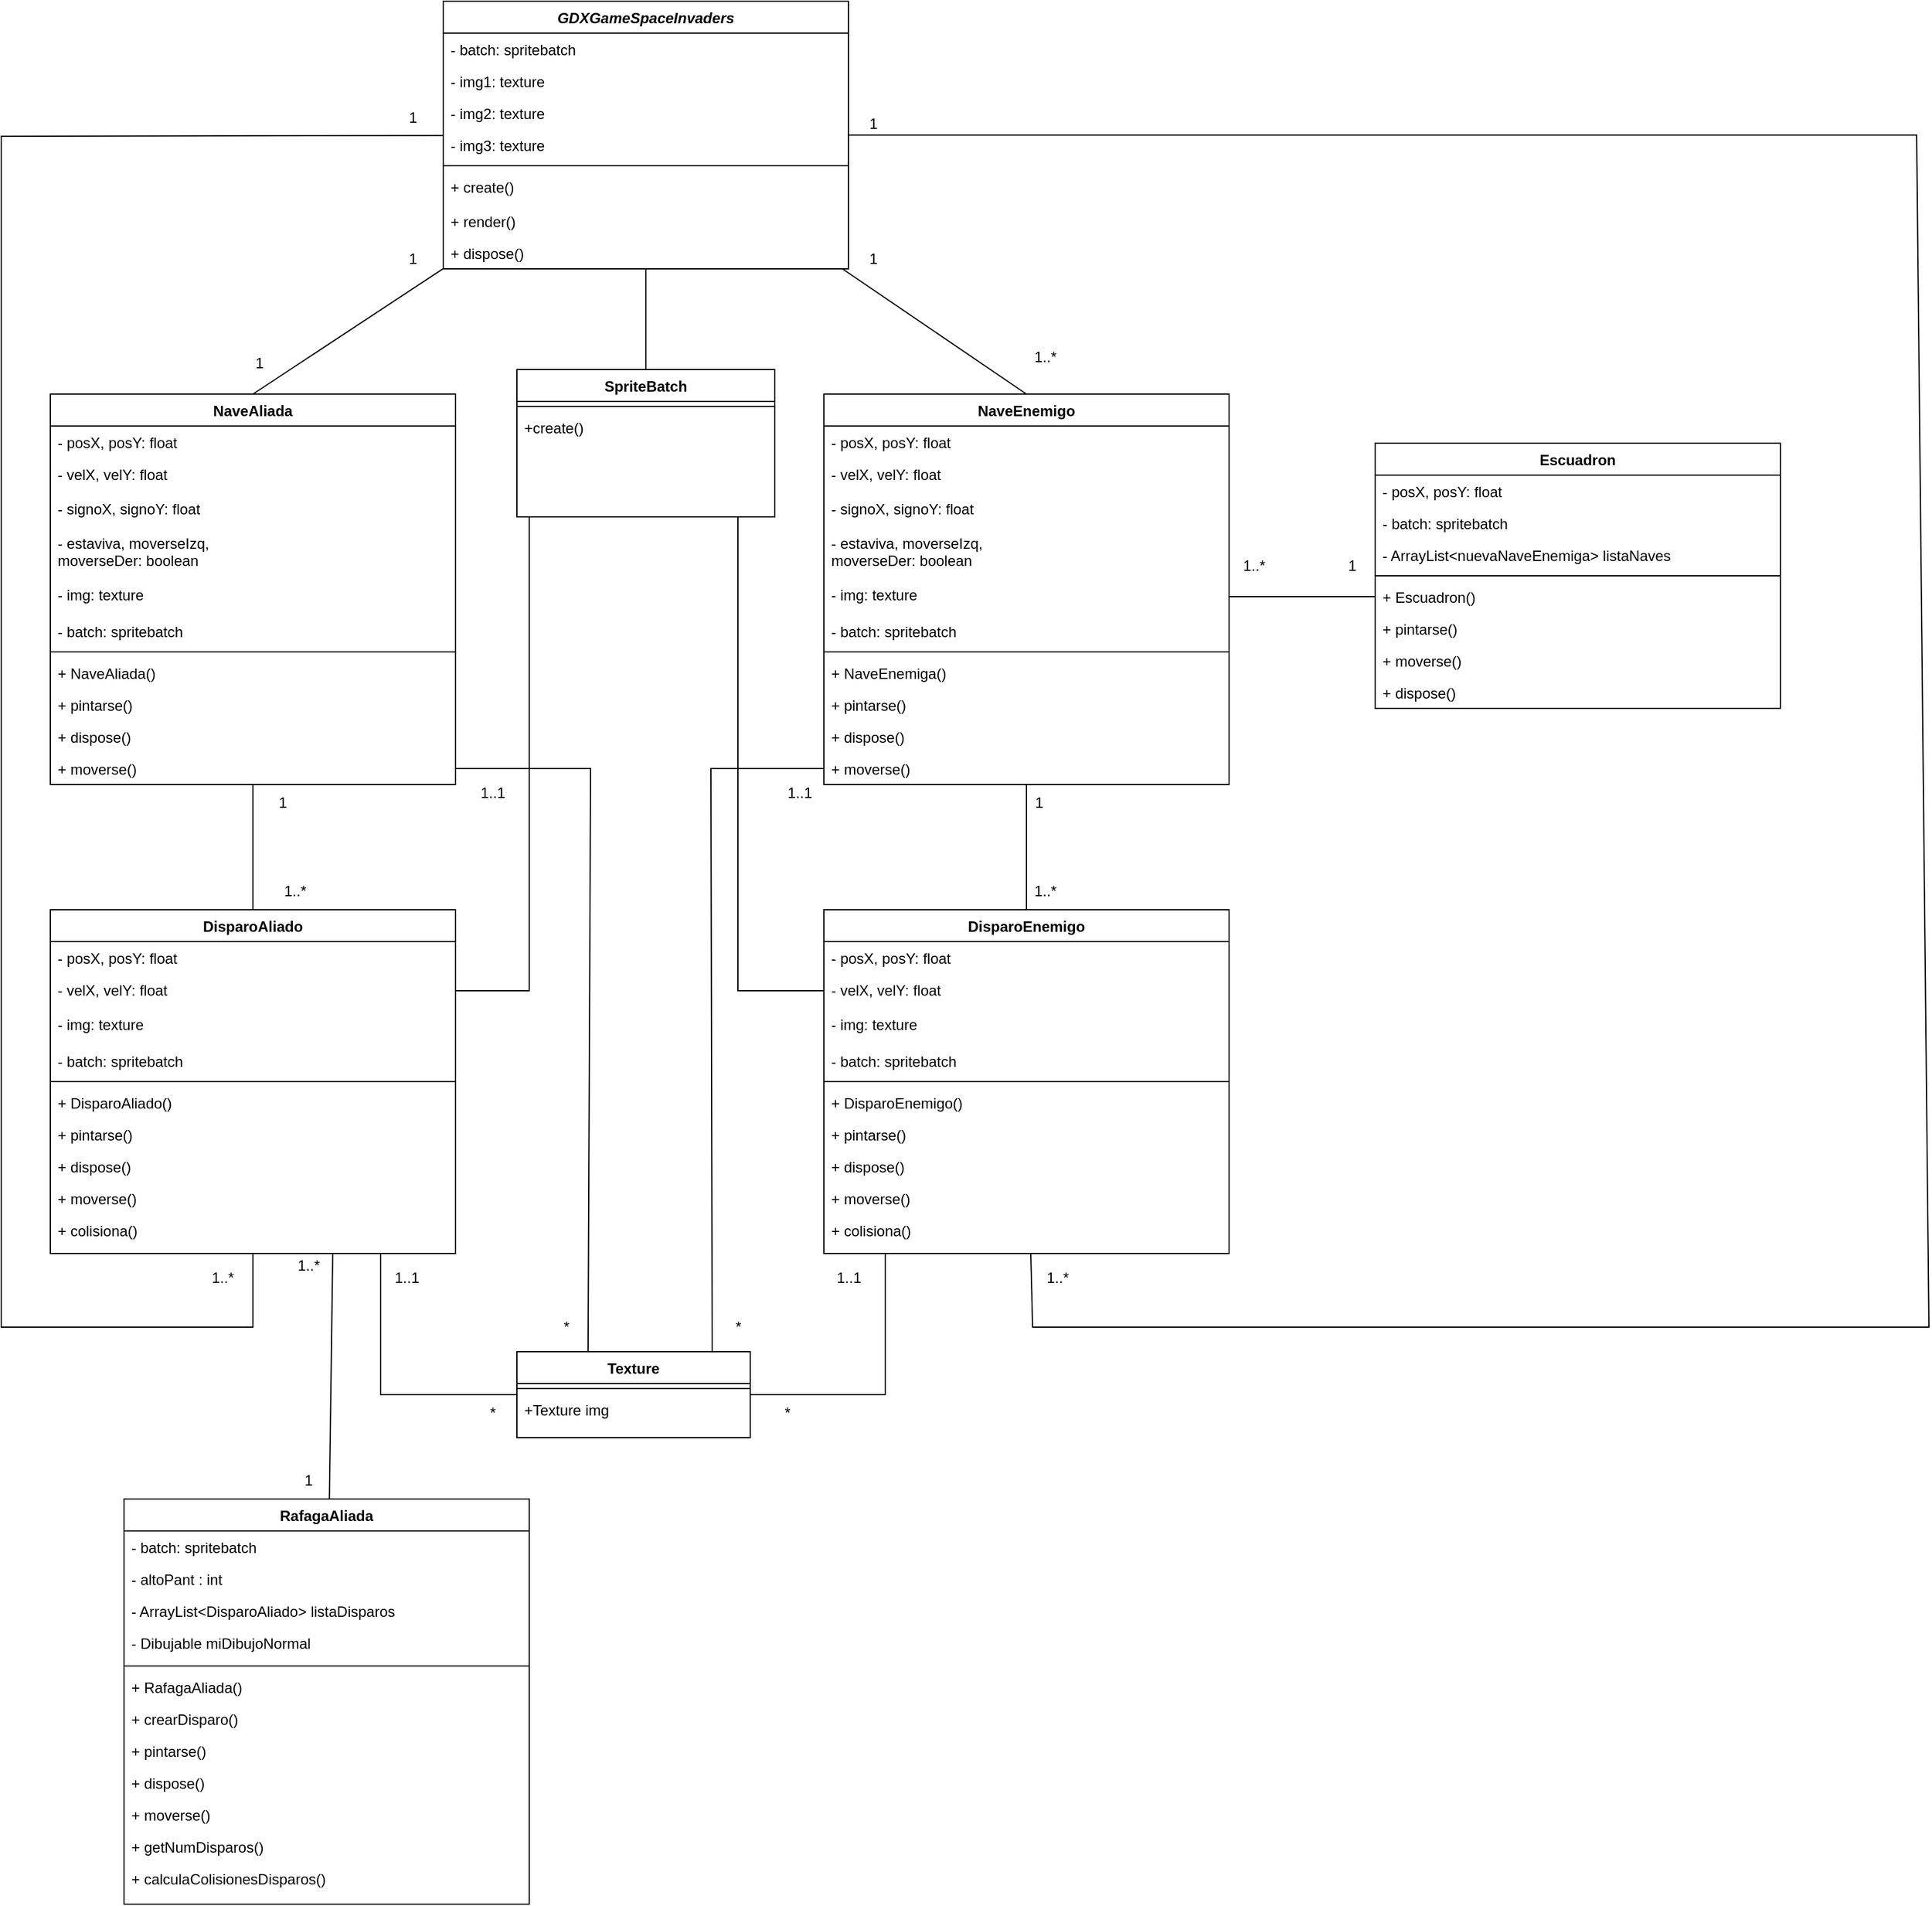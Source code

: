 <mxfile version="20.3.0" type="device"><diagram id="C5RBs43oDa-KdzZeNtuy" name="Page-1"><mxGraphModel dx="1422" dy="865" grid="1" gridSize="10" guides="1" tooltips="1" connect="1" arrows="1" fold="1" page="1" pageScale="1" pageWidth="1169" pageHeight="827" math="0" shadow="0"><root><mxCell id="WIyWlLk6GJQsqaUBKTNV-0"/><mxCell id="WIyWlLk6GJQsqaUBKTNV-1" parent="WIyWlLk6GJQsqaUBKTNV-0"/><mxCell id="zkfFHV4jXpPFQw0GAbJ--0" value="GDXGameSpaceInvaders" style="swimlane;fontStyle=3;align=center;verticalAlign=top;childLayout=stackLayout;horizontal=1;startSize=26;horizontalStack=0;resizeParent=1;resizeLast=0;collapsible=1;marginBottom=0;rounded=0;shadow=0;strokeWidth=1;" parent="WIyWlLk6GJQsqaUBKTNV-1" vertex="1"><mxGeometry x="410" y="40" width="330" height="218" as="geometry"><mxRectangle x="230" y="140" width="160" height="26" as="alternateBounds"/></mxGeometry></mxCell><mxCell id="zkfFHV4jXpPFQw0GAbJ--1" value="- batch: spritebatch" style="text;align=left;verticalAlign=top;spacingLeft=4;spacingRight=4;overflow=hidden;rotatable=0;points=[[0,0.5],[1,0.5]];portConstraint=eastwest;" parent="zkfFHV4jXpPFQw0GAbJ--0" vertex="1"><mxGeometry y="26" width="330" height="26" as="geometry"/></mxCell><mxCell id="zkfFHV4jXpPFQw0GAbJ--2" value="- img1: texture" style="text;align=left;verticalAlign=top;spacingLeft=4;spacingRight=4;overflow=hidden;rotatable=0;points=[[0,0.5],[1,0.5]];portConstraint=eastwest;rounded=0;shadow=0;html=0;" parent="zkfFHV4jXpPFQw0GAbJ--0" vertex="1"><mxGeometry y="52" width="330" height="26" as="geometry"/></mxCell><mxCell id="zkfFHV4jXpPFQw0GAbJ--3" value="- img2: texture" style="text;align=left;verticalAlign=top;spacingLeft=4;spacingRight=4;overflow=hidden;rotatable=0;points=[[0,0.5],[1,0.5]];portConstraint=eastwest;rounded=0;shadow=0;html=0;" parent="zkfFHV4jXpPFQw0GAbJ--0" vertex="1"><mxGeometry y="78" width="330" height="26" as="geometry"/></mxCell><mxCell id="EqvI8HDla4g1OKYi6Mlx-20" value="- img3: texture" style="text;align=left;verticalAlign=top;spacingLeft=4;spacingRight=4;overflow=hidden;rotatable=0;points=[[0,0.5],[1,0.5]];portConstraint=eastwest;rounded=0;shadow=0;html=0;" parent="zkfFHV4jXpPFQw0GAbJ--0" vertex="1"><mxGeometry y="104" width="330" height="26" as="geometry"/></mxCell><mxCell id="zkfFHV4jXpPFQw0GAbJ--4" value="" style="line;html=1;strokeWidth=1;align=left;verticalAlign=middle;spacingTop=-1;spacingLeft=3;spacingRight=3;rotatable=0;labelPosition=right;points=[];portConstraint=eastwest;" parent="zkfFHV4jXpPFQw0GAbJ--0" vertex="1"><mxGeometry y="130" width="330" height="8" as="geometry"/></mxCell><mxCell id="zkfFHV4jXpPFQw0GAbJ--5" value="+ create()" style="text;align=left;verticalAlign=top;spacingLeft=4;spacingRight=4;overflow=hidden;rotatable=0;points=[[0,0.5],[1,0.5]];portConstraint=eastwest;" parent="zkfFHV4jXpPFQw0GAbJ--0" vertex="1"><mxGeometry y="138" width="330" height="28" as="geometry"/></mxCell><mxCell id="EqvI8HDla4g1OKYi6Mlx-2" value="+ render()" style="text;align=left;verticalAlign=top;spacingLeft=4;spacingRight=4;overflow=hidden;rotatable=0;points=[[0,0.5],[1,0.5]];portConstraint=eastwest;rounded=0;shadow=0;html=0;" parent="zkfFHV4jXpPFQw0GAbJ--0" vertex="1"><mxGeometry y="166" width="330" height="26" as="geometry"/></mxCell><mxCell id="EqvI8HDla4g1OKYi6Mlx-3" value="+ dispose()" style="text;align=left;verticalAlign=top;spacingLeft=4;spacingRight=4;overflow=hidden;rotatable=0;points=[[0,0.5],[1,0.5]];portConstraint=eastwest;rounded=0;shadow=0;html=0;" parent="zkfFHV4jXpPFQw0GAbJ--0" vertex="1"><mxGeometry y="192" width="330" height="26" as="geometry"/></mxCell><mxCell id="zkfFHV4jXpPFQw0GAbJ--6" value="NaveAliada" style="swimlane;fontStyle=1;align=center;verticalAlign=top;childLayout=stackLayout;horizontal=1;startSize=26;horizontalStack=0;resizeParent=1;resizeLast=0;collapsible=1;marginBottom=0;rounded=0;shadow=0;strokeWidth=1;" parent="WIyWlLk6GJQsqaUBKTNV-1" vertex="1"><mxGeometry x="90" y="360" width="330" height="318" as="geometry"><mxRectangle x="130" y="380" width="160" height="26" as="alternateBounds"/></mxGeometry></mxCell><mxCell id="zkfFHV4jXpPFQw0GAbJ--7" value="- posX, posY: float" style="text;align=left;verticalAlign=top;spacingLeft=4;spacingRight=4;overflow=hidden;rotatable=0;points=[[0,0.5],[1,0.5]];portConstraint=eastwest;" parent="zkfFHV4jXpPFQw0GAbJ--6" vertex="1"><mxGeometry y="26" width="330" height="26" as="geometry"/></mxCell><mxCell id="EqvI8HDla4g1OKYi6Mlx-4" value="- velX, velY: float" style="text;align=left;verticalAlign=top;spacingLeft=4;spacingRight=4;overflow=hidden;rotatable=0;points=[[0,0.5],[1,0.5]];portConstraint=eastwest;rounded=0;shadow=0;html=0;" parent="zkfFHV4jXpPFQw0GAbJ--6" vertex="1"><mxGeometry y="52" width="330" height="28" as="geometry"/></mxCell><mxCell id="zkfFHV4jXpPFQw0GAbJ--8" value="- signoX, signoY: float" style="text;align=left;verticalAlign=top;spacingLeft=4;spacingRight=4;overflow=hidden;rotatable=0;points=[[0,0.5],[1,0.5]];portConstraint=eastwest;rounded=0;shadow=0;html=0;" parent="zkfFHV4jXpPFQw0GAbJ--6" vertex="1"><mxGeometry y="80" width="330" height="28" as="geometry"/></mxCell><mxCell id="EqvI8HDla4g1OKYi6Mlx-5" value="- estaviva, moverseIzq, &#10;moverseDer: boolean" style="text;align=left;verticalAlign=top;spacingLeft=4;spacingRight=4;overflow=hidden;rotatable=0;points=[[0,0.5],[1,0.5]];portConstraint=eastwest;rounded=0;shadow=0;html=0;" parent="zkfFHV4jXpPFQw0GAbJ--6" vertex="1"><mxGeometry y="108" width="330" height="42" as="geometry"/></mxCell><mxCell id="EqvI8HDla4g1OKYi6Mlx-6" value="- img: texture" style="text;align=left;verticalAlign=top;spacingLeft=4;spacingRight=4;overflow=hidden;rotatable=0;points=[[0,0.5],[1,0.5]];portConstraint=eastwest;rounded=0;shadow=0;html=0;" parent="zkfFHV4jXpPFQw0GAbJ--6" vertex="1"><mxGeometry y="150" width="330" height="30" as="geometry"/></mxCell><mxCell id="EqvI8HDla4g1OKYi6Mlx-7" value="- batch: spritebatch" style="text;align=left;verticalAlign=top;spacingLeft=4;spacingRight=4;overflow=hidden;rotatable=0;points=[[0,0.5],[1,0.5]];portConstraint=eastwest;" parent="zkfFHV4jXpPFQw0GAbJ--6" vertex="1"><mxGeometry y="180" width="330" height="26" as="geometry"/></mxCell><mxCell id="zkfFHV4jXpPFQw0GAbJ--9" value="" style="line;html=1;strokeWidth=1;align=left;verticalAlign=middle;spacingTop=-1;spacingLeft=3;spacingRight=3;rotatable=0;labelPosition=right;points=[];portConstraint=eastwest;" parent="zkfFHV4jXpPFQw0GAbJ--6" vertex="1"><mxGeometry y="206" width="330" height="8" as="geometry"/></mxCell><mxCell id="EqvI8HDla4g1OKYi6Mlx-21" value="+ NaveAliada()" style="text;align=left;verticalAlign=top;spacingLeft=4;spacingRight=4;overflow=hidden;rotatable=0;points=[[0,0.5],[1,0.5]];portConstraint=eastwest;fontStyle=0" parent="zkfFHV4jXpPFQw0GAbJ--6" vertex="1"><mxGeometry y="214" width="330" height="26" as="geometry"/></mxCell><mxCell id="zkfFHV4jXpPFQw0GAbJ--10" value="+ pintarse()" style="text;align=left;verticalAlign=top;spacingLeft=4;spacingRight=4;overflow=hidden;rotatable=0;points=[[0,0.5],[1,0.5]];portConstraint=eastwest;fontStyle=0" parent="zkfFHV4jXpPFQw0GAbJ--6" vertex="1"><mxGeometry y="240" width="330" height="26" as="geometry"/></mxCell><mxCell id="zkfFHV4jXpPFQw0GAbJ--11" value="+ dispose()" style="text;align=left;verticalAlign=top;spacingLeft=4;spacingRight=4;overflow=hidden;rotatable=0;points=[[0,0.5],[1,0.5]];portConstraint=eastwest;" parent="zkfFHV4jXpPFQw0GAbJ--6" vertex="1"><mxGeometry y="266" width="330" height="26" as="geometry"/></mxCell><mxCell id="EqvI8HDla4g1OKYi6Mlx-8" value="+ moverse()" style="text;align=left;verticalAlign=top;spacingLeft=4;spacingRight=4;overflow=hidden;rotatable=0;points=[[0,0.5],[1,0.5]];portConstraint=eastwest;" parent="zkfFHV4jXpPFQw0GAbJ--6" vertex="1"><mxGeometry y="292" width="330" height="26" as="geometry"/></mxCell><mxCell id="EqvI8HDla4g1OKYi6Mlx-9" value="NaveEnemigo" style="swimlane;fontStyle=1;align=center;verticalAlign=top;childLayout=stackLayout;horizontal=1;startSize=26;horizontalStack=0;resizeParent=1;resizeLast=0;collapsible=1;marginBottom=0;rounded=0;shadow=0;strokeWidth=1;flipH=1;" parent="WIyWlLk6GJQsqaUBKTNV-1" vertex="1"><mxGeometry x="720" y="360" width="330" height="318" as="geometry"><mxRectangle x="130" y="380" width="160" height="26" as="alternateBounds"/></mxGeometry></mxCell><mxCell id="EqvI8HDla4g1OKYi6Mlx-10" value="- posX, posY: float&#10; " style="text;align=left;verticalAlign=top;spacingLeft=4;spacingRight=4;overflow=hidden;rotatable=0;points=[[0,0.5],[1,0.5]];portConstraint=eastwest;" parent="EqvI8HDla4g1OKYi6Mlx-9" vertex="1"><mxGeometry y="26" width="330" height="26" as="geometry"/></mxCell><mxCell id="EqvI8HDla4g1OKYi6Mlx-11" value="- velX, velY: float" style="text;align=left;verticalAlign=top;spacingLeft=4;spacingRight=4;overflow=hidden;rotatable=0;points=[[0,0.5],[1,0.5]];portConstraint=eastwest;rounded=0;shadow=0;html=0;" parent="EqvI8HDla4g1OKYi6Mlx-9" vertex="1"><mxGeometry y="52" width="330" height="28" as="geometry"/></mxCell><mxCell id="EqvI8HDla4g1OKYi6Mlx-12" value="- signoX, signoY: float" style="text;align=left;verticalAlign=top;spacingLeft=4;spacingRight=4;overflow=hidden;rotatable=0;points=[[0,0.5],[1,0.5]];portConstraint=eastwest;rounded=0;shadow=0;html=0;" parent="EqvI8HDla4g1OKYi6Mlx-9" vertex="1"><mxGeometry y="80" width="330" height="28" as="geometry"/></mxCell><mxCell id="EqvI8HDla4g1OKYi6Mlx-13" value="- estaviva, moverseIzq, &#10;moverseDer: boolean" style="text;align=left;verticalAlign=top;spacingLeft=4;spacingRight=4;overflow=hidden;rotatable=0;points=[[0,0.5],[1,0.5]];portConstraint=eastwest;rounded=0;shadow=0;html=0;" parent="EqvI8HDla4g1OKYi6Mlx-9" vertex="1"><mxGeometry y="108" width="330" height="42" as="geometry"/></mxCell><mxCell id="EqvI8HDla4g1OKYi6Mlx-14" value="- img: texture" style="text;align=left;verticalAlign=top;spacingLeft=4;spacingRight=4;overflow=hidden;rotatable=0;points=[[0,0.5],[1,0.5]];portConstraint=eastwest;rounded=0;shadow=0;html=0;" parent="EqvI8HDla4g1OKYi6Mlx-9" vertex="1"><mxGeometry y="150" width="330" height="30" as="geometry"/></mxCell><mxCell id="EqvI8HDla4g1OKYi6Mlx-15" value="- batch: spritebatch" style="text;align=left;verticalAlign=top;spacingLeft=4;spacingRight=4;overflow=hidden;rotatable=0;points=[[0,0.5],[1,0.5]];portConstraint=eastwest;" parent="EqvI8HDla4g1OKYi6Mlx-9" vertex="1"><mxGeometry y="180" width="330" height="26" as="geometry"/></mxCell><mxCell id="EqvI8HDla4g1OKYi6Mlx-16" value="" style="line;html=1;strokeWidth=1;align=left;verticalAlign=middle;spacingTop=-1;spacingLeft=3;spacingRight=3;rotatable=0;labelPosition=right;points=[];portConstraint=eastwest;" parent="EqvI8HDla4g1OKYi6Mlx-9" vertex="1"><mxGeometry y="206" width="330" height="8" as="geometry"/></mxCell><mxCell id="EqvI8HDla4g1OKYi6Mlx-22" value="+ NaveEnemiga()" style="text;align=left;verticalAlign=top;spacingLeft=4;spacingRight=4;overflow=hidden;rotatable=0;points=[[0,0.5],[1,0.5]];portConstraint=eastwest;fontStyle=0" parent="EqvI8HDla4g1OKYi6Mlx-9" vertex="1"><mxGeometry y="214" width="330" height="26" as="geometry"/></mxCell><mxCell id="EqvI8HDla4g1OKYi6Mlx-17" value="+ pintarse()" style="text;align=left;verticalAlign=top;spacingLeft=4;spacingRight=4;overflow=hidden;rotatable=0;points=[[0,0.5],[1,0.5]];portConstraint=eastwest;fontStyle=0" parent="EqvI8HDla4g1OKYi6Mlx-9" vertex="1"><mxGeometry y="240" width="330" height="26" as="geometry"/></mxCell><mxCell id="EqvI8HDla4g1OKYi6Mlx-18" value="+ dispose()" style="text;align=left;verticalAlign=top;spacingLeft=4;spacingRight=4;overflow=hidden;rotatable=0;points=[[0,0.5],[1,0.5]];portConstraint=eastwest;" parent="EqvI8HDla4g1OKYi6Mlx-9" vertex="1"><mxGeometry y="266" width="330" height="26" as="geometry"/></mxCell><mxCell id="EqvI8HDla4g1OKYi6Mlx-19" value="+ moverse()" style="text;align=left;verticalAlign=top;spacingLeft=4;spacingRight=4;overflow=hidden;rotatable=0;points=[[0,0.5],[1,0.5]];portConstraint=eastwest;" parent="EqvI8HDla4g1OKYi6Mlx-9" vertex="1"><mxGeometry y="292" width="330" height="26" as="geometry"/></mxCell><mxCell id="EqvI8HDla4g1OKYi6Mlx-23" value="DisparoAliado" style="swimlane;fontStyle=1;align=center;verticalAlign=top;childLayout=stackLayout;horizontal=1;startSize=26;horizontalStack=0;resizeParent=1;resizeLast=0;collapsible=1;marginBottom=0;rounded=0;shadow=0;strokeWidth=1;" parent="WIyWlLk6GJQsqaUBKTNV-1" vertex="1"><mxGeometry x="90" y="780" width="330" height="280" as="geometry"><mxRectangle x="130" y="380" width="160" height="26" as="alternateBounds"/></mxGeometry></mxCell><mxCell id="EqvI8HDla4g1OKYi6Mlx-24" value="- posX, posY: float" style="text;align=left;verticalAlign=top;spacingLeft=4;spacingRight=4;overflow=hidden;rotatable=0;points=[[0,0.5],[1,0.5]];portConstraint=eastwest;" parent="EqvI8HDla4g1OKYi6Mlx-23" vertex="1"><mxGeometry y="26" width="330" height="26" as="geometry"/></mxCell><mxCell id="EqvI8HDla4g1OKYi6Mlx-25" value="- velX, velY: float" style="text;align=left;verticalAlign=top;spacingLeft=4;spacingRight=4;overflow=hidden;rotatable=0;points=[[0,0.5],[1,0.5]];portConstraint=eastwest;rounded=0;shadow=0;html=0;" parent="EqvI8HDla4g1OKYi6Mlx-23" vertex="1"><mxGeometry y="52" width="330" height="28" as="geometry"/></mxCell><mxCell id="EqvI8HDla4g1OKYi6Mlx-28" value="- img: texture" style="text;align=left;verticalAlign=top;spacingLeft=4;spacingRight=4;overflow=hidden;rotatable=0;points=[[0,0.5],[1,0.5]];portConstraint=eastwest;rounded=0;shadow=0;html=0;" parent="EqvI8HDla4g1OKYi6Mlx-23" vertex="1"><mxGeometry y="80" width="330" height="30" as="geometry"/></mxCell><mxCell id="EqvI8HDla4g1OKYi6Mlx-29" value="- batch: spritebatch" style="text;align=left;verticalAlign=top;spacingLeft=4;spacingRight=4;overflow=hidden;rotatable=0;points=[[0,0.5],[1,0.5]];portConstraint=eastwest;" parent="EqvI8HDla4g1OKYi6Mlx-23" vertex="1"><mxGeometry y="110" width="330" height="26" as="geometry"/></mxCell><mxCell id="EqvI8HDla4g1OKYi6Mlx-30" value="" style="line;html=1;strokeWidth=1;align=left;verticalAlign=middle;spacingTop=-1;spacingLeft=3;spacingRight=3;rotatable=0;labelPosition=right;points=[];portConstraint=eastwest;" parent="EqvI8HDla4g1OKYi6Mlx-23" vertex="1"><mxGeometry y="136" width="330" height="8" as="geometry"/></mxCell><mxCell id="EqvI8HDla4g1OKYi6Mlx-31" value="+ DisparoAliado()" style="text;align=left;verticalAlign=top;spacingLeft=4;spacingRight=4;overflow=hidden;rotatable=0;points=[[0,0.5],[1,0.5]];portConstraint=eastwest;fontStyle=0" parent="EqvI8HDla4g1OKYi6Mlx-23" vertex="1"><mxGeometry y="144" width="330" height="26" as="geometry"/></mxCell><mxCell id="EqvI8HDla4g1OKYi6Mlx-32" value="+ pintarse()" style="text;align=left;verticalAlign=top;spacingLeft=4;spacingRight=4;overflow=hidden;rotatable=0;points=[[0,0.5],[1,0.5]];portConstraint=eastwest;fontStyle=0" parent="EqvI8HDla4g1OKYi6Mlx-23" vertex="1"><mxGeometry y="170" width="330" height="26" as="geometry"/></mxCell><mxCell id="EqvI8HDla4g1OKYi6Mlx-33" value="+ dispose()" style="text;align=left;verticalAlign=top;spacingLeft=4;spacingRight=4;overflow=hidden;rotatable=0;points=[[0,0.5],[1,0.5]];portConstraint=eastwest;" parent="EqvI8HDla4g1OKYi6Mlx-23" vertex="1"><mxGeometry y="196" width="330" height="26" as="geometry"/></mxCell><mxCell id="EqvI8HDla4g1OKYi6Mlx-34" value="+ moverse()" style="text;align=left;verticalAlign=top;spacingLeft=4;spacingRight=4;overflow=hidden;rotatable=0;points=[[0,0.5],[1,0.5]];portConstraint=eastwest;" parent="EqvI8HDla4g1OKYi6Mlx-23" vertex="1"><mxGeometry y="222" width="330" height="26" as="geometry"/></mxCell><mxCell id="EqvI8HDla4g1OKYi6Mlx-47" value="+ colisiona()" style="text;align=left;verticalAlign=top;spacingLeft=4;spacingRight=4;overflow=hidden;rotatable=0;points=[[0,0.5],[1,0.5]];portConstraint=eastwest;" parent="EqvI8HDla4g1OKYi6Mlx-23" vertex="1"><mxGeometry y="248" width="330" height="26" as="geometry"/></mxCell><mxCell id="EqvI8HDla4g1OKYi6Mlx-35" value="DisparoEnemigo" style="swimlane;fontStyle=1;align=center;verticalAlign=top;childLayout=stackLayout;horizontal=1;startSize=26;horizontalStack=0;resizeParent=1;resizeLast=0;collapsible=1;marginBottom=0;rounded=0;shadow=0;strokeWidth=1;" parent="WIyWlLk6GJQsqaUBKTNV-1" vertex="1"><mxGeometry x="720" y="780" width="330" height="280" as="geometry"><mxRectangle x="130" y="380" width="160" height="26" as="alternateBounds"/></mxGeometry></mxCell><mxCell id="EqvI8HDla4g1OKYi6Mlx-36" value="- posX, posY: float" style="text;align=left;verticalAlign=top;spacingLeft=4;spacingRight=4;overflow=hidden;rotatable=0;points=[[0,0.5],[1,0.5]];portConstraint=eastwest;" parent="EqvI8HDla4g1OKYi6Mlx-35" vertex="1"><mxGeometry y="26" width="330" height="26" as="geometry"/></mxCell><mxCell id="EqvI8HDla4g1OKYi6Mlx-37" value="- velX, velY: float" style="text;align=left;verticalAlign=top;spacingLeft=4;spacingRight=4;overflow=hidden;rotatable=0;points=[[0,0.5],[1,0.5]];portConstraint=eastwest;rounded=0;shadow=0;html=0;" parent="EqvI8HDla4g1OKYi6Mlx-35" vertex="1"><mxGeometry y="52" width="330" height="28" as="geometry"/></mxCell><mxCell id="EqvI8HDla4g1OKYi6Mlx-40" value="- img: texture" style="text;align=left;verticalAlign=top;spacingLeft=4;spacingRight=4;overflow=hidden;rotatable=0;points=[[0,0.5],[1,0.5]];portConstraint=eastwest;rounded=0;shadow=0;html=0;" parent="EqvI8HDla4g1OKYi6Mlx-35" vertex="1"><mxGeometry y="80" width="330" height="30" as="geometry"/></mxCell><mxCell id="EqvI8HDla4g1OKYi6Mlx-41" value="- batch: spritebatch" style="text;align=left;verticalAlign=top;spacingLeft=4;spacingRight=4;overflow=hidden;rotatable=0;points=[[0,0.5],[1,0.5]];portConstraint=eastwest;" parent="EqvI8HDla4g1OKYi6Mlx-35" vertex="1"><mxGeometry y="110" width="330" height="26" as="geometry"/></mxCell><mxCell id="EqvI8HDla4g1OKYi6Mlx-42" value="" style="line;html=1;strokeWidth=1;align=left;verticalAlign=middle;spacingTop=-1;spacingLeft=3;spacingRight=3;rotatable=0;labelPosition=right;points=[];portConstraint=eastwest;" parent="EqvI8HDla4g1OKYi6Mlx-35" vertex="1"><mxGeometry y="136" width="330" height="8" as="geometry"/></mxCell><mxCell id="EqvI8HDla4g1OKYi6Mlx-43" value="+ DisparoEnemigo()" style="text;align=left;verticalAlign=top;spacingLeft=4;spacingRight=4;overflow=hidden;rotatable=0;points=[[0,0.5],[1,0.5]];portConstraint=eastwest;fontStyle=0" parent="EqvI8HDla4g1OKYi6Mlx-35" vertex="1"><mxGeometry y="144" width="330" height="26" as="geometry"/></mxCell><mxCell id="EqvI8HDla4g1OKYi6Mlx-44" value="+ pintarse()" style="text;align=left;verticalAlign=top;spacingLeft=4;spacingRight=4;overflow=hidden;rotatable=0;points=[[0,0.5],[1,0.5]];portConstraint=eastwest;fontStyle=0" parent="EqvI8HDla4g1OKYi6Mlx-35" vertex="1"><mxGeometry y="170" width="330" height="26" as="geometry"/></mxCell><mxCell id="EqvI8HDla4g1OKYi6Mlx-45" value="+ dispose()" style="text;align=left;verticalAlign=top;spacingLeft=4;spacingRight=4;overflow=hidden;rotatable=0;points=[[0,0.5],[1,0.5]];portConstraint=eastwest;" parent="EqvI8HDla4g1OKYi6Mlx-35" vertex="1"><mxGeometry y="196" width="330" height="26" as="geometry"/></mxCell><mxCell id="EqvI8HDla4g1OKYi6Mlx-46" value="+ moverse()" style="text;align=left;verticalAlign=top;spacingLeft=4;spacingRight=4;overflow=hidden;rotatable=0;points=[[0,0.5],[1,0.5]];portConstraint=eastwest;" parent="EqvI8HDla4g1OKYi6Mlx-35" vertex="1"><mxGeometry y="222" width="330" height="26" as="geometry"/></mxCell><mxCell id="EqvI8HDla4g1OKYi6Mlx-48" value="+ colisiona()" style="text;align=left;verticalAlign=top;spacingLeft=4;spacingRight=4;overflow=hidden;rotatable=0;points=[[0,0.5],[1,0.5]];portConstraint=eastwest;" parent="EqvI8HDla4g1OKYi6Mlx-35" vertex="1"><mxGeometry y="248" width="330" height="26" as="geometry"/></mxCell><mxCell id="DqoTIK-aEnkDWWdE0M5H-7" value="" style="endArrow=none;html=1;rounded=0;exitX=0.5;exitY=0;exitDx=0;exitDy=0;" parent="WIyWlLk6GJQsqaUBKTNV-1" source="EqvI8HDla4g1OKYi6Mlx-23" target="zkfFHV4jXpPFQw0GAbJ--6" edge="1"><mxGeometry width="50" height="50" relative="1" as="geometry"><mxPoint x="349.08" y="320" as="sourcePoint"/><mxPoint x="275" y="670" as="targetPoint"/></mxGeometry></mxCell><mxCell id="DqoTIK-aEnkDWWdE0M5H-8" value="1..*" style="text;html=1;align=center;verticalAlign=middle;resizable=0;points=[];autosize=1;strokeColor=none;fillColor=none;" parent="WIyWlLk6GJQsqaUBKTNV-1" vertex="1"><mxGeometry x="269" y="750" width="40" height="30" as="geometry"/></mxCell><mxCell id="DqoTIK-aEnkDWWdE0M5H-9" value="1" style="text;html=1;align=center;verticalAlign=middle;resizable=0;points=[];autosize=1;strokeColor=none;fillColor=none;" parent="WIyWlLk6GJQsqaUBKTNV-1" vertex="1"><mxGeometry x="264" y="678" width="30" height="30" as="geometry"/></mxCell><mxCell id="DqoTIK-aEnkDWWdE0M5H-10" value="" style="endArrow=none;html=1;rounded=0;exitX=0.5;exitY=0;exitDx=0;exitDy=0;" parent="WIyWlLk6GJQsqaUBKTNV-1" source="zkfFHV4jXpPFQw0GAbJ--6" target="zkfFHV4jXpPFQw0GAbJ--0" edge="1"><mxGeometry width="50" height="50" relative="1" as="geometry"><mxPoint x="285" y="790" as="sourcePoint"/><mxPoint x="285" y="678" as="targetPoint"/></mxGeometry></mxCell><mxCell id="DqoTIK-aEnkDWWdE0M5H-11" value="1" style="text;html=1;align=center;verticalAlign=middle;resizable=0;points=[];autosize=1;strokeColor=none;fillColor=none;" parent="WIyWlLk6GJQsqaUBKTNV-1" vertex="1"><mxGeometry x="245" y="320" width="30" height="30" as="geometry"/></mxCell><mxCell id="DqoTIK-aEnkDWWdE0M5H-12" value="" style="endArrow=none;html=1;rounded=0;exitX=0.5;exitY=0;exitDx=0;exitDy=0;" parent="WIyWlLk6GJQsqaUBKTNV-1" source="EqvI8HDla4g1OKYi6Mlx-9" target="zkfFHV4jXpPFQw0GAbJ--0" edge="1"><mxGeometry width="50" height="50" relative="1" as="geometry"><mxPoint x="285" y="360" as="sourcePoint"/><mxPoint x="430" y="265.984" as="targetPoint"/></mxGeometry></mxCell><mxCell id="DqoTIK-aEnkDWWdE0M5H-13" value="1..*" style="text;html=1;align=center;verticalAlign=middle;resizable=0;points=[];autosize=1;strokeColor=none;fillColor=none;" parent="WIyWlLk6GJQsqaUBKTNV-1" vertex="1"><mxGeometry x="880" y="315" width="40" height="30" as="geometry"/></mxCell><mxCell id="DqoTIK-aEnkDWWdE0M5H-15" value="" style="endArrow=none;html=1;rounded=0;exitX=0.5;exitY=0;exitDx=0;exitDy=0;" parent="WIyWlLk6GJQsqaUBKTNV-1" source="EqvI8HDla4g1OKYi6Mlx-35" target="EqvI8HDla4g1OKYi6Mlx-9" edge="1"><mxGeometry width="50" height="50" relative="1" as="geometry"><mxPoint x="880" y="772" as="sourcePoint"/><mxPoint x="880" y="670" as="targetPoint"/></mxGeometry></mxCell><mxCell id="DqoTIK-aEnkDWWdE0M5H-16" value="1..*" style="text;html=1;align=center;verticalAlign=middle;resizable=0;points=[];autosize=1;strokeColor=none;fillColor=none;" parent="WIyWlLk6GJQsqaUBKTNV-1" vertex="1"><mxGeometry x="880" y="750" width="40" height="30" as="geometry"/></mxCell><mxCell id="DqoTIK-aEnkDWWdE0M5H-17" value="1" style="text;html=1;align=center;verticalAlign=middle;resizable=0;points=[];autosize=1;strokeColor=none;fillColor=none;" parent="WIyWlLk6GJQsqaUBKTNV-1" vertex="1"><mxGeometry x="880" y="678" width="30" height="30" as="geometry"/></mxCell><mxCell id="DqoTIK-aEnkDWWdE0M5H-18" value="" style="endArrow=none;html=1;rounded=0;exitX=0.5;exitY=1;exitDx=0;exitDy=0;" parent="WIyWlLk6GJQsqaUBKTNV-1" source="EqvI8HDla4g1OKYi6Mlx-23" target="zkfFHV4jXpPFQw0GAbJ--0" edge="1"><mxGeometry width="50" height="50" relative="1" as="geometry"><mxPoint x="240" y="1491" as="sourcePoint"/><mxPoint x="430.024" y="268" as="targetPoint"/><Array as="points"><mxPoint x="255" y="1120"/><mxPoint x="50" y="1120"/><mxPoint x="50" y="150"/></Array></mxGeometry></mxCell><mxCell id="DqoTIK-aEnkDWWdE0M5H-20" value="" style="endArrow=none;html=1;rounded=0;" parent="WIyWlLk6GJQsqaUBKTNV-1" source="zkfFHV4jXpPFQw0GAbJ--0" target="EqvI8HDla4g1OKYi6Mlx-35" edge="1"><mxGeometry width="50" height="50" relative="1" as="geometry"><mxPoint x="630" y="962" as="sourcePoint"/><mxPoint x="630" y="860" as="targetPoint"/><Array as="points"><mxPoint x="1610" y="149"/><mxPoint x="1620" y="1120"/><mxPoint x="890" y="1120"/></Array></mxGeometry></mxCell><mxCell id="DqoTIK-aEnkDWWdE0M5H-21" value="1..*" style="text;html=1;align=center;verticalAlign=middle;resizable=0;points=[];autosize=1;strokeColor=none;fillColor=none;" parent="WIyWlLk6GJQsqaUBKTNV-1" vertex="1"><mxGeometry x="210" y="1065" width="40" height="30" as="geometry"/></mxCell><mxCell id="DqoTIK-aEnkDWWdE0M5H-22" value="1..*" style="text;html=1;align=center;verticalAlign=middle;resizable=0;points=[];autosize=1;strokeColor=none;fillColor=none;" parent="WIyWlLk6GJQsqaUBKTNV-1" vertex="1"><mxGeometry x="890" y="1065" width="40" height="30" as="geometry"/></mxCell><mxCell id="DqoTIK-aEnkDWWdE0M5H-23" value="1" style="text;html=1;align=center;verticalAlign=middle;resizable=0;points=[];autosize=1;strokeColor=none;fillColor=none;" parent="WIyWlLk6GJQsqaUBKTNV-1" vertex="1"><mxGeometry x="745" y="125" width="30" height="30" as="geometry"/></mxCell><mxCell id="DqoTIK-aEnkDWWdE0M5H-24" value="1" style="text;html=1;align=center;verticalAlign=middle;resizable=0;points=[];autosize=1;strokeColor=none;fillColor=none;" parent="WIyWlLk6GJQsqaUBKTNV-1" vertex="1"><mxGeometry x="370" y="120" width="30" height="30" as="geometry"/></mxCell><mxCell id="DqoTIK-aEnkDWWdE0M5H-25" value="1" style="text;html=1;align=center;verticalAlign=middle;resizable=0;points=[];autosize=1;strokeColor=none;fillColor=none;" parent="WIyWlLk6GJQsqaUBKTNV-1" vertex="1"><mxGeometry x="370" y="235" width="30" height="30" as="geometry"/></mxCell><mxCell id="DqoTIK-aEnkDWWdE0M5H-26" value="1" style="text;html=1;align=center;verticalAlign=middle;resizable=0;points=[];autosize=1;strokeColor=none;fillColor=none;" parent="WIyWlLk6GJQsqaUBKTNV-1" vertex="1"><mxGeometry x="745" y="235" width="30" height="30" as="geometry"/></mxCell><mxCell id="TSBHRHDwuRRlhAzKAxys-0" value="SpriteBatch" style="swimlane;fontStyle=1;align=center;verticalAlign=top;childLayout=stackLayout;horizontal=1;startSize=26;horizontalStack=0;resizeParent=1;resizeLast=0;collapsible=1;marginBottom=0;rounded=0;shadow=0;strokeWidth=1;" parent="WIyWlLk6GJQsqaUBKTNV-1" vertex="1"><mxGeometry x="470" y="340" width="210" height="120" as="geometry"><mxRectangle x="130" y="380" width="160" height="26" as="alternateBounds"/></mxGeometry></mxCell><mxCell id="TSBHRHDwuRRlhAzKAxys-7" value="" style="line;html=1;strokeWidth=1;align=left;verticalAlign=middle;spacingTop=-1;spacingLeft=3;spacingRight=3;rotatable=0;labelPosition=right;points=[];portConstraint=eastwest;" parent="TSBHRHDwuRRlhAzKAxys-0" vertex="1"><mxGeometry y="26" width="210" height="8" as="geometry"/></mxCell><mxCell id="TSBHRHDwuRRlhAzKAxys-31" value="+create()" style="text;align=left;verticalAlign=top;spacingLeft=4;spacingRight=4;overflow=hidden;rotatable=0;points=[[0,0.5],[1,0.5]];portConstraint=eastwest;" parent="TSBHRHDwuRRlhAzKAxys-0" vertex="1"><mxGeometry y="34" width="210" height="26" as="geometry"/></mxCell><mxCell id="TSBHRHDwuRRlhAzKAxys-12" value="Texture" style="swimlane;fontStyle=1;align=center;verticalAlign=top;childLayout=stackLayout;horizontal=1;startSize=26;horizontalStack=0;resizeParent=1;resizeLast=0;collapsible=1;marginBottom=0;rounded=0;shadow=0;strokeWidth=1;" parent="WIyWlLk6GJQsqaUBKTNV-1" vertex="1"><mxGeometry x="470" y="1140" width="190" height="70" as="geometry"><mxRectangle x="130" y="380" width="160" height="26" as="alternateBounds"/></mxGeometry></mxCell><mxCell id="TSBHRHDwuRRlhAzKAxys-13" value="" style="line;html=1;strokeWidth=1;align=left;verticalAlign=middle;spacingTop=-1;spacingLeft=3;spacingRight=3;rotatable=0;labelPosition=right;points=[];portConstraint=eastwest;" parent="TSBHRHDwuRRlhAzKAxys-12" vertex="1"><mxGeometry y="26" width="190" height="8" as="geometry"/></mxCell><mxCell id="TSBHRHDwuRRlhAzKAxys-34" value="+Texture img" style="text;align=left;verticalAlign=top;spacingLeft=4;spacingRight=4;overflow=hidden;rotatable=0;points=[[0,0.5],[1,0.5]];portConstraint=eastwest;" parent="TSBHRHDwuRRlhAzKAxys-12" vertex="1"><mxGeometry y="34" width="190" height="26" as="geometry"/></mxCell><mxCell id="TSBHRHDwuRRlhAzKAxys-18" value="" style="endArrow=none;html=1;rounded=0;exitX=0.5;exitY=0;exitDx=0;exitDy=0;" parent="WIyWlLk6GJQsqaUBKTNV-1" source="TSBHRHDwuRRlhAzKAxys-0" target="zkfFHV4jXpPFQw0GAbJ--0" edge="1"><mxGeometry width="50" height="50" relative="1" as="geometry"><mxPoint x="520" y="402" as="sourcePoint"/><mxPoint x="520" y="300" as="targetPoint"/></mxGeometry></mxCell><mxCell id="TSBHRHDwuRRlhAzKAxys-19" value="" style="endArrow=none;html=1;rounded=0;exitX=1;exitY=0.5;exitDx=0;exitDy=0;" parent="WIyWlLk6GJQsqaUBKTNV-1" source="TSBHRHDwuRRlhAzKAxys-12" edge="1"><mxGeometry width="50" height="50" relative="1" as="geometry"><mxPoint x="690" y="1172" as="sourcePoint"/><mxPoint x="770" y="1060" as="targetPoint"/><Array as="points"><mxPoint x="770" y="1175"/></Array></mxGeometry></mxCell><mxCell id="TSBHRHDwuRRlhAzKAxys-20" value="" style="endArrow=none;html=1;rounded=0;exitX=0;exitY=0.5;exitDx=0;exitDy=0;" parent="WIyWlLk6GJQsqaUBKTNV-1" source="TSBHRHDwuRRlhAzKAxys-12" edge="1"><mxGeometry width="50" height="50" relative="1" as="geometry"><mxPoint x="269" y="1190.5" as="sourcePoint"/><mxPoint x="359" y="1060" as="targetPoint"/><Array as="points"><mxPoint x="359" y="1175"/></Array></mxGeometry></mxCell><mxCell id="TSBHRHDwuRRlhAzKAxys-21" value="" style="endArrow=none;html=1;rounded=0;entryX=1;entryY=0.5;entryDx=0;entryDy=0;exitX=0.305;exitY=0;exitDx=0;exitDy=0;exitPerimeter=0;" parent="WIyWlLk6GJQsqaUBKTNV-1" source="TSBHRHDwuRRlhAzKAxys-12" target="EqvI8HDla4g1OKYi6Mlx-8" edge="1"><mxGeometry width="50" height="50" relative="1" as="geometry"><mxPoint x="550" y="1130" as="sourcePoint"/><mxPoint x="510" y="800" as="targetPoint"/><Array as="points"><mxPoint x="530" y="665"/></Array></mxGeometry></mxCell><mxCell id="TSBHRHDwuRRlhAzKAxys-22" value="" style="endArrow=none;html=1;rounded=0;exitX=0.837;exitY=0;exitDx=0;exitDy=0;exitPerimeter=0;entryX=0;entryY=0.5;entryDx=0;entryDy=0;" parent="WIyWlLk6GJQsqaUBKTNV-1" source="TSBHRHDwuRRlhAzKAxys-12" target="EqvI8HDla4g1OKYi6Mlx-19" edge="1"><mxGeometry width="50" height="50" relative="1" as="geometry"><mxPoint x="627.95" y="1135" as="sourcePoint"/><mxPoint x="690" y="650" as="targetPoint"/><Array as="points"><mxPoint x="628" y="665"/></Array></mxGeometry></mxCell><mxCell id="TSBHRHDwuRRlhAzKAxys-23" value="1..1" style="text;html=1;align=center;verticalAlign=middle;resizable=0;points=[];autosize=1;strokeColor=none;fillColor=none;" parent="WIyWlLk6GJQsqaUBKTNV-1" vertex="1"><mxGeometry x="720" y="1065" width="40" height="30" as="geometry"/></mxCell><mxCell id="TSBHRHDwuRRlhAzKAxys-24" value="1..1" style="text;html=1;align=center;verticalAlign=middle;resizable=0;points=[];autosize=1;strokeColor=none;fillColor=none;" parent="WIyWlLk6GJQsqaUBKTNV-1" vertex="1"><mxGeometry x="360" y="1065" width="40" height="30" as="geometry"/></mxCell><mxCell id="TSBHRHDwuRRlhAzKAxys-25" value="1..1" style="text;html=1;align=center;verticalAlign=middle;resizable=0;points=[];autosize=1;strokeColor=none;fillColor=none;" parent="WIyWlLk6GJQsqaUBKTNV-1" vertex="1"><mxGeometry x="680" y="670" width="40" height="30" as="geometry"/></mxCell><mxCell id="TSBHRHDwuRRlhAzKAxys-26" value="1..1" style="text;html=1;align=center;verticalAlign=middle;resizable=0;points=[];autosize=1;strokeColor=none;fillColor=none;" parent="WIyWlLk6GJQsqaUBKTNV-1" vertex="1"><mxGeometry x="430" y="670" width="40" height="30" as="geometry"/></mxCell><mxCell id="TSBHRHDwuRRlhAzKAxys-35" value="*" style="text;html=1;align=center;verticalAlign=middle;resizable=0;points=[];autosize=1;strokeColor=none;fillColor=none;" parent="WIyWlLk6GJQsqaUBKTNV-1" vertex="1"><mxGeometry x="675" y="1175" width="30" height="30" as="geometry"/></mxCell><mxCell id="TSBHRHDwuRRlhAzKAxys-36" value="*" style="text;html=1;align=center;verticalAlign=middle;resizable=0;points=[];autosize=1;strokeColor=none;fillColor=none;" parent="WIyWlLk6GJQsqaUBKTNV-1" vertex="1"><mxGeometry x="635" y="1105" width="30" height="30" as="geometry"/></mxCell><mxCell id="TSBHRHDwuRRlhAzKAxys-37" value="*" style="text;html=1;align=center;verticalAlign=middle;resizable=0;points=[];autosize=1;strokeColor=none;fillColor=none;" parent="WIyWlLk6GJQsqaUBKTNV-1" vertex="1"><mxGeometry x="495" y="1105" width="30" height="30" as="geometry"/></mxCell><mxCell id="TSBHRHDwuRRlhAzKAxys-38" value="*" style="text;html=1;align=center;verticalAlign=middle;resizable=0;points=[];autosize=1;strokeColor=none;fillColor=none;" parent="WIyWlLk6GJQsqaUBKTNV-1" vertex="1"><mxGeometry x="435" y="1175" width="30" height="30" as="geometry"/></mxCell><mxCell id="aZYaNcOtWrUFuLC_iTLp-0" value="Escuadron" style="swimlane;fontStyle=1;align=center;verticalAlign=top;childLayout=stackLayout;horizontal=1;startSize=26;horizontalStack=0;resizeParent=1;resizeLast=0;collapsible=1;marginBottom=0;rounded=0;shadow=0;strokeWidth=1;" parent="WIyWlLk6GJQsqaUBKTNV-1" vertex="1"><mxGeometry x="1169" y="400" width="330" height="216" as="geometry"><mxRectangle x="130" y="380" width="160" height="26" as="alternateBounds"/></mxGeometry></mxCell><mxCell id="aZYaNcOtWrUFuLC_iTLp-1" value="- posX, posY: float" style="text;align=left;verticalAlign=top;spacingLeft=4;spacingRight=4;overflow=hidden;rotatable=0;points=[[0,0.5],[1,0.5]];portConstraint=eastwest;" parent="aZYaNcOtWrUFuLC_iTLp-0" vertex="1"><mxGeometry y="26" width="330" height="26" as="geometry"/></mxCell><mxCell id="aZYaNcOtWrUFuLC_iTLp-4" value="- batch: spritebatch" style="text;align=left;verticalAlign=top;spacingLeft=4;spacingRight=4;overflow=hidden;rotatable=0;points=[[0,0.5],[1,0.5]];portConstraint=eastwest;" parent="aZYaNcOtWrUFuLC_iTLp-0" vertex="1"><mxGeometry y="52" width="330" height="26" as="geometry"/></mxCell><mxCell id="5fuLsRnH-I0FzbsdeIQW-3" value="- ArrayList&lt;nuevaNaveEnemiga&gt; listaNaves" style="text;align=left;verticalAlign=top;spacingLeft=4;spacingRight=4;overflow=hidden;rotatable=0;points=[[0,0.5],[1,0.5]];portConstraint=eastwest;" vertex="1" parent="aZYaNcOtWrUFuLC_iTLp-0"><mxGeometry y="78" width="330" height="26" as="geometry"/></mxCell><mxCell id="aZYaNcOtWrUFuLC_iTLp-5" value="" style="line;html=1;strokeWidth=1;align=left;verticalAlign=middle;spacingTop=-1;spacingLeft=3;spacingRight=3;rotatable=0;labelPosition=right;points=[];portConstraint=eastwest;" parent="aZYaNcOtWrUFuLC_iTLp-0" vertex="1"><mxGeometry y="104" width="330" height="8" as="geometry"/></mxCell><mxCell id="aZYaNcOtWrUFuLC_iTLp-6" value="+ Escuadron()" style="text;align=left;verticalAlign=top;spacingLeft=4;spacingRight=4;overflow=hidden;rotatable=0;points=[[0,0.5],[1,0.5]];portConstraint=eastwest;fontStyle=0" parent="aZYaNcOtWrUFuLC_iTLp-0" vertex="1"><mxGeometry y="112" width="330" height="26" as="geometry"/></mxCell><mxCell id="aZYaNcOtWrUFuLC_iTLp-7" value="+ pintarse()" style="text;align=left;verticalAlign=top;spacingLeft=4;spacingRight=4;overflow=hidden;rotatable=0;points=[[0,0.5],[1,0.5]];portConstraint=eastwest;fontStyle=0" parent="aZYaNcOtWrUFuLC_iTLp-0" vertex="1"><mxGeometry y="138" width="330" height="26" as="geometry"/></mxCell><mxCell id="5fuLsRnH-I0FzbsdeIQW-1" value="+ moverse()" style="text;align=left;verticalAlign=top;spacingLeft=4;spacingRight=4;overflow=hidden;rotatable=0;points=[[0,0.5],[1,0.5]];portConstraint=eastwest;fontStyle=0" vertex="1" parent="aZYaNcOtWrUFuLC_iTLp-0"><mxGeometry y="164" width="330" height="26" as="geometry"/></mxCell><mxCell id="5fuLsRnH-I0FzbsdeIQW-2" value="+ dispose()" style="text;align=left;verticalAlign=top;spacingLeft=4;spacingRight=4;overflow=hidden;rotatable=0;points=[[0,0.5],[1,0.5]];portConstraint=eastwest;fontStyle=0" vertex="1" parent="aZYaNcOtWrUFuLC_iTLp-0"><mxGeometry y="190" width="330" height="26" as="geometry"/></mxCell><mxCell id="aZYaNcOtWrUFuLC_iTLp-11" value="RafagaAliada" style="swimlane;fontStyle=1;align=center;verticalAlign=top;childLayout=stackLayout;horizontal=1;startSize=26;horizontalStack=0;resizeParent=1;resizeLast=0;collapsible=1;marginBottom=0;rounded=0;shadow=0;strokeWidth=1;" parent="WIyWlLk6GJQsqaUBKTNV-1" vertex="1"><mxGeometry x="150" y="1260" width="330" height="330" as="geometry"><mxRectangle x="130" y="380" width="160" height="26" as="alternateBounds"/></mxGeometry></mxCell><mxCell id="aZYaNcOtWrUFuLC_iTLp-15" value="- batch: spritebatch" style="text;align=left;verticalAlign=top;spacingLeft=4;spacingRight=4;overflow=hidden;rotatable=0;points=[[0,0.5],[1,0.5]];portConstraint=eastwest;" parent="aZYaNcOtWrUFuLC_iTLp-11" vertex="1"><mxGeometry y="26" width="330" height="26" as="geometry"/></mxCell><mxCell id="o6SrWrj5mQfv6OCGvO0D-1" value="- altoPant : int" style="text;align=left;verticalAlign=top;spacingLeft=4;spacingRight=4;overflow=hidden;rotatable=0;points=[[0,0.5],[1,0.5]];portConstraint=eastwest;" parent="aZYaNcOtWrUFuLC_iTLp-11" vertex="1"><mxGeometry y="52" width="330" height="26" as="geometry"/></mxCell><mxCell id="o6SrWrj5mQfv6OCGvO0D-0" value="- ArrayList&lt;DisparoAliado&gt; listaDisparos" style="text;align=left;verticalAlign=top;spacingLeft=4;spacingRight=4;overflow=hidden;rotatable=0;points=[[0,0.5],[1,0.5]];portConstraint=eastwest;" parent="aZYaNcOtWrUFuLC_iTLp-11" vertex="1"><mxGeometry y="78" width="330" height="26" as="geometry"/></mxCell><mxCell id="o6SrWrj5mQfv6OCGvO0D-2" value="- Dibujable miDibujoNormal" style="text;align=left;verticalAlign=top;spacingLeft=4;spacingRight=4;overflow=hidden;rotatable=0;points=[[0,0.5],[1,0.5]];portConstraint=eastwest;rounded=0;shadow=0;html=0;" parent="aZYaNcOtWrUFuLC_iTLp-11" vertex="1"><mxGeometry y="104" width="330" height="28" as="geometry"/></mxCell><mxCell id="aZYaNcOtWrUFuLC_iTLp-16" value="" style="line;html=1;strokeWidth=1;align=left;verticalAlign=middle;spacingTop=-1;spacingLeft=3;spacingRight=3;rotatable=0;labelPosition=right;points=[];portConstraint=eastwest;" parent="aZYaNcOtWrUFuLC_iTLp-11" vertex="1"><mxGeometry y="132" width="330" height="8" as="geometry"/></mxCell><mxCell id="aZYaNcOtWrUFuLC_iTLp-17" value="+ RafagaAliada()" style="text;align=left;verticalAlign=top;spacingLeft=4;spacingRight=4;overflow=hidden;rotatable=0;points=[[0,0.5],[1,0.5]];portConstraint=eastwest;fontStyle=0" parent="aZYaNcOtWrUFuLC_iTLp-11" vertex="1"><mxGeometry y="140" width="330" height="26" as="geometry"/></mxCell><mxCell id="o6SrWrj5mQfv6OCGvO0D-3" value="+ crearDisparo()" style="text;align=left;verticalAlign=top;spacingLeft=4;spacingRight=4;overflow=hidden;rotatable=0;points=[[0,0.5],[1,0.5]];portConstraint=eastwest;fontStyle=0" parent="aZYaNcOtWrUFuLC_iTLp-11" vertex="1"><mxGeometry y="166" width="330" height="26" as="geometry"/></mxCell><mxCell id="aZYaNcOtWrUFuLC_iTLp-18" value="+ pintarse()" style="text;align=left;verticalAlign=top;spacingLeft=4;spacingRight=4;overflow=hidden;rotatable=0;points=[[0,0.5],[1,0.5]];portConstraint=eastwest;fontStyle=0" parent="aZYaNcOtWrUFuLC_iTLp-11" vertex="1"><mxGeometry y="192" width="330" height="26" as="geometry"/></mxCell><mxCell id="aZYaNcOtWrUFuLC_iTLp-19" value="+ dispose()" style="text;align=left;verticalAlign=top;spacingLeft=4;spacingRight=4;overflow=hidden;rotatable=0;points=[[0,0.5],[1,0.5]];portConstraint=eastwest;" parent="aZYaNcOtWrUFuLC_iTLp-11" vertex="1"><mxGeometry y="218" width="330" height="26" as="geometry"/></mxCell><mxCell id="aZYaNcOtWrUFuLC_iTLp-20" value="+ moverse()" style="text;align=left;verticalAlign=top;spacingLeft=4;spacingRight=4;overflow=hidden;rotatable=0;points=[[0,0.5],[1,0.5]];portConstraint=eastwest;" parent="aZYaNcOtWrUFuLC_iTLp-11" vertex="1"><mxGeometry y="244" width="330" height="26" as="geometry"/></mxCell><mxCell id="o6SrWrj5mQfv6OCGvO0D-4" value="+ getNumDisparos()" style="text;align=left;verticalAlign=top;spacingLeft=4;spacingRight=4;overflow=hidden;rotatable=0;points=[[0,0.5],[1,0.5]];portConstraint=eastwest;" parent="aZYaNcOtWrUFuLC_iTLp-11" vertex="1"><mxGeometry y="270" width="330" height="26" as="geometry"/></mxCell><mxCell id="o6SrWrj5mQfv6OCGvO0D-5" value="+ calculaColisionesDisparos()" style="text;align=left;verticalAlign=top;spacingLeft=4;spacingRight=4;overflow=hidden;rotatable=0;points=[[0,0.5],[1,0.5]];portConstraint=eastwest;" parent="aZYaNcOtWrUFuLC_iTLp-11" vertex="1"><mxGeometry y="296" width="330" height="26" as="geometry"/></mxCell><mxCell id="aZYaNcOtWrUFuLC_iTLp-23" value="" style="endArrow=none;html=1;rounded=0;exitX=0;exitY=0.5;exitDx=0;exitDy=0;entryX=1;entryY=0.5;entryDx=0;entryDy=0;" parent="WIyWlLk6GJQsqaUBKTNV-1" source="aZYaNcOtWrUFuLC_iTLp-6" target="EqvI8HDla4g1OKYi6Mlx-14" edge="1"><mxGeometry width="50" height="50" relative="1" as="geometry"><mxPoint x="1120" y="552" as="sourcePoint"/><mxPoint x="1120" y="430" as="targetPoint"/></mxGeometry></mxCell><mxCell id="aZYaNcOtWrUFuLC_iTLp-24" value="" style="endArrow=none;html=1;rounded=0;" parent="WIyWlLk6GJQsqaUBKTNV-1" source="aZYaNcOtWrUFuLC_iTLp-11" edge="1"><mxGeometry width="50" height="50" relative="1" as="geometry"><mxPoint x="330" y="1192" as="sourcePoint"/><mxPoint x="320" y="1060" as="targetPoint"/></mxGeometry></mxCell><mxCell id="aZYaNcOtWrUFuLC_iTLp-25" value="1" style="text;html=1;align=center;verticalAlign=middle;resizable=0;points=[];autosize=1;strokeColor=none;fillColor=none;" parent="WIyWlLk6GJQsqaUBKTNV-1" vertex="1"><mxGeometry x="1135" y="485" width="30" height="30" as="geometry"/></mxCell><mxCell id="aZYaNcOtWrUFuLC_iTLp-26" value="1..*" style="text;html=1;align=center;verticalAlign=middle;resizable=0;points=[];autosize=1;strokeColor=none;fillColor=none;" parent="WIyWlLk6GJQsqaUBKTNV-1" vertex="1"><mxGeometry x="1050" y="485" width="40" height="30" as="geometry"/></mxCell><mxCell id="o6SrWrj5mQfv6OCGvO0D-7" value="" style="endArrow=none;html=1;rounded=0;exitX=1;exitY=0.5;exitDx=0;exitDy=0;" parent="WIyWlLk6GJQsqaUBKTNV-1" source="EqvI8HDla4g1OKYi6Mlx-25" edge="1"><mxGeometry width="50" height="50" relative="1" as="geometry"><mxPoint x="465" y="842" as="sourcePoint"/><mxPoint x="480" y="460" as="targetPoint"/><Array as="points"><mxPoint x="480" y="846"/></Array></mxGeometry></mxCell><mxCell id="o6SrWrj5mQfv6OCGvO0D-8" value="" style="endArrow=none;html=1;rounded=0;exitX=0;exitY=0.5;exitDx=0;exitDy=0;" parent="WIyWlLk6GJQsqaUBKTNV-1" source="EqvI8HDla4g1OKYi6Mlx-37" edge="1"><mxGeometry width="50" height="50" relative="1" as="geometry"><mxPoint x="590" y="846" as="sourcePoint"/><mxPoint x="650" y="460" as="targetPoint"/><Array as="points"><mxPoint x="650" y="846"/></Array></mxGeometry></mxCell><mxCell id="o6SrWrj5mQfv6OCGvO0D-10" value="1..*" style="text;html=1;align=center;verticalAlign=middle;resizable=0;points=[];autosize=1;strokeColor=none;fillColor=none;" parent="WIyWlLk6GJQsqaUBKTNV-1" vertex="1"><mxGeometry x="280" y="1055" width="40" height="30" as="geometry"/></mxCell><mxCell id="o6SrWrj5mQfv6OCGvO0D-11" value="1" style="text;html=1;align=center;verticalAlign=middle;resizable=0;points=[];autosize=1;strokeColor=none;fillColor=none;" parent="WIyWlLk6GJQsqaUBKTNV-1" vertex="1"><mxGeometry x="285" y="1230" width="30" height="30" as="geometry"/></mxCell></root></mxGraphModel></diagram></mxfile>